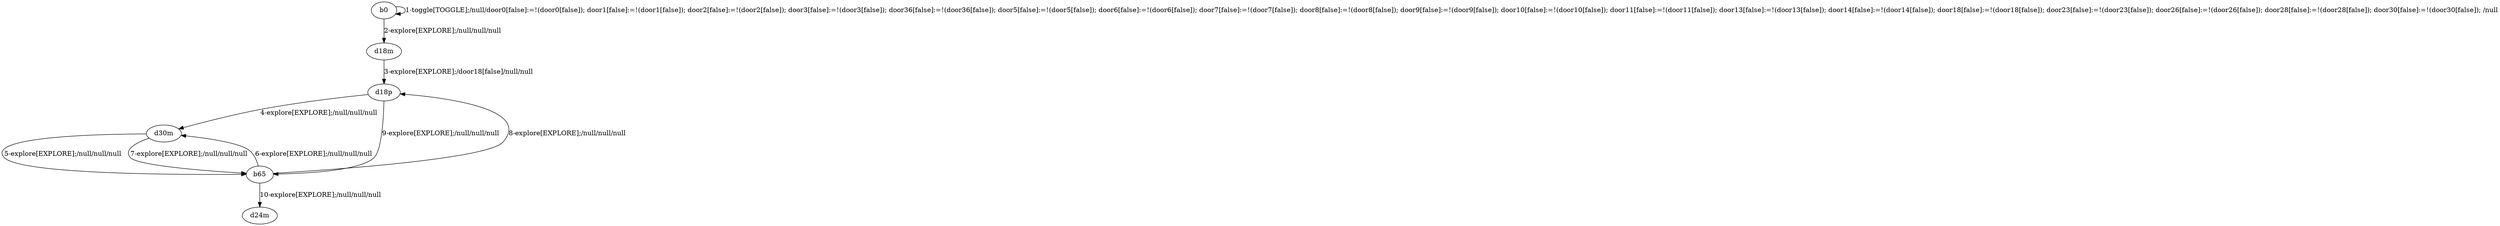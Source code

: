 # Total number of goals covered by this test: 5
# d30m --> b65
# b65 --> d30m
# b65 --> d24m
# b65 --> d18p
# d18p --> d30m

digraph g {
"b0" -> "b0" [label = "1-toggle[TOGGLE];/null/door0[false]:=!(door0[false]); door1[false]:=!(door1[false]); door2[false]:=!(door2[false]); door3[false]:=!(door3[false]); door36[false]:=!(door36[false]); door5[false]:=!(door5[false]); door6[false]:=!(door6[false]); door7[false]:=!(door7[false]); door8[false]:=!(door8[false]); door9[false]:=!(door9[false]); door10[false]:=!(door10[false]); door11[false]:=!(door11[false]); door13[false]:=!(door13[false]); door14[false]:=!(door14[false]); door18[false]:=!(door18[false]); door23[false]:=!(door23[false]); door26[false]:=!(door26[false]); door28[false]:=!(door28[false]); door30[false]:=!(door30[false]); /null"];
"b0" -> "d18m" [label = "2-explore[EXPLORE];/null/null/null"];
"d18m" -> "d18p" [label = "3-explore[EXPLORE];/door18[false]/null/null"];
"d18p" -> "d30m" [label = "4-explore[EXPLORE];/null/null/null"];
"d30m" -> "b65" [label = "5-explore[EXPLORE];/null/null/null"];
"b65" -> "d30m" [label = "6-explore[EXPLORE];/null/null/null"];
"d30m" -> "b65" [label = "7-explore[EXPLORE];/null/null/null"];
"b65" -> "d18p" [label = "8-explore[EXPLORE];/null/null/null"];
"d18p" -> "b65" [label = "9-explore[EXPLORE];/null/null/null"];
"b65" -> "d24m" [label = "10-explore[EXPLORE];/null/null/null"];
}